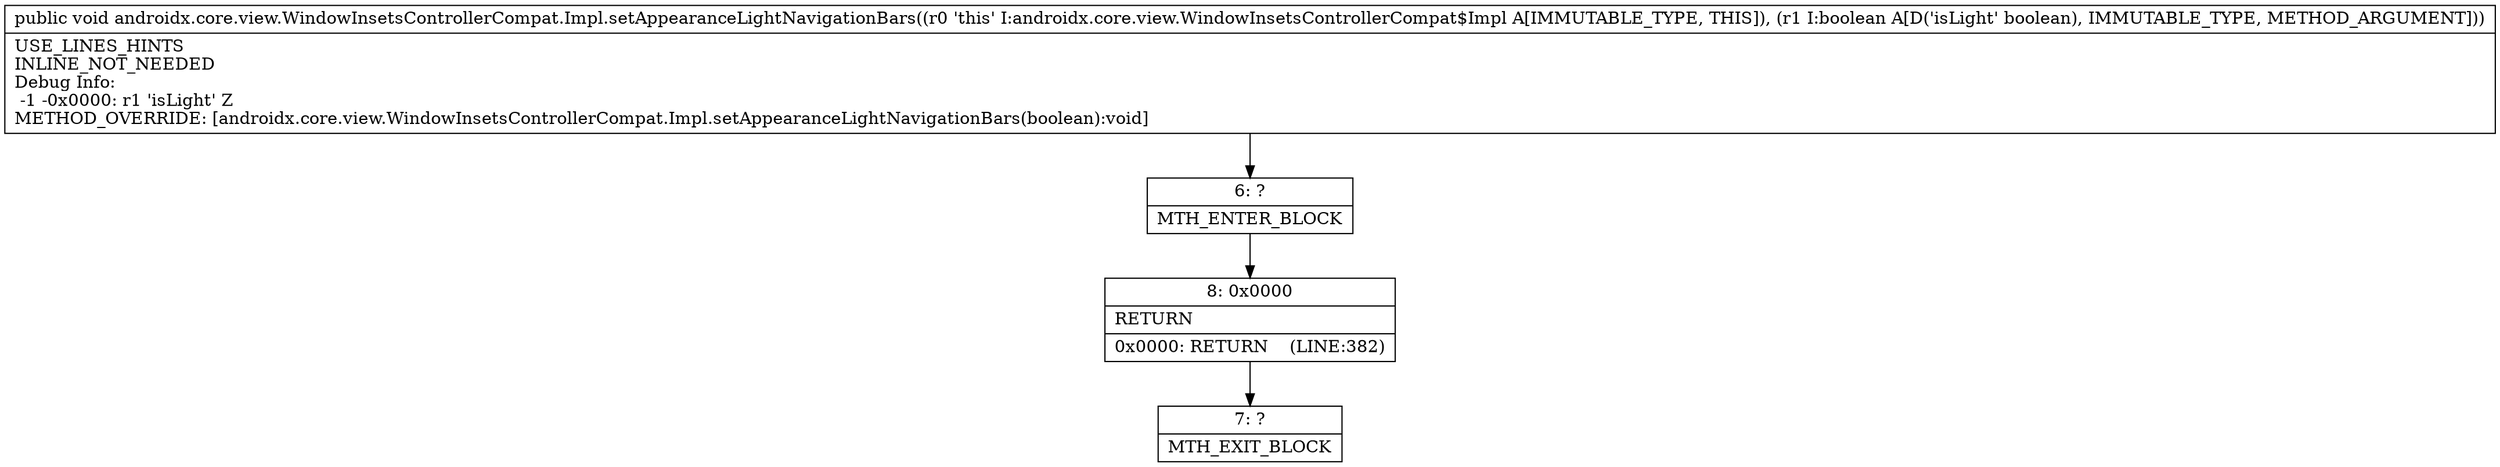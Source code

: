 digraph "CFG forandroidx.core.view.WindowInsetsControllerCompat.Impl.setAppearanceLightNavigationBars(Z)V" {
Node_6 [shape=record,label="{6\:\ ?|MTH_ENTER_BLOCK\l}"];
Node_8 [shape=record,label="{8\:\ 0x0000|RETURN\l|0x0000: RETURN    (LINE:382)\l}"];
Node_7 [shape=record,label="{7\:\ ?|MTH_EXIT_BLOCK\l}"];
MethodNode[shape=record,label="{public void androidx.core.view.WindowInsetsControllerCompat.Impl.setAppearanceLightNavigationBars((r0 'this' I:androidx.core.view.WindowInsetsControllerCompat$Impl A[IMMUTABLE_TYPE, THIS]), (r1 I:boolean A[D('isLight' boolean), IMMUTABLE_TYPE, METHOD_ARGUMENT]))  | USE_LINES_HINTS\lINLINE_NOT_NEEDED\lDebug Info:\l  \-1 \-0x0000: r1 'isLight' Z\lMETHOD_OVERRIDE: [androidx.core.view.WindowInsetsControllerCompat.Impl.setAppearanceLightNavigationBars(boolean):void]\l}"];
MethodNode -> Node_6;Node_6 -> Node_8;
Node_8 -> Node_7;
}

